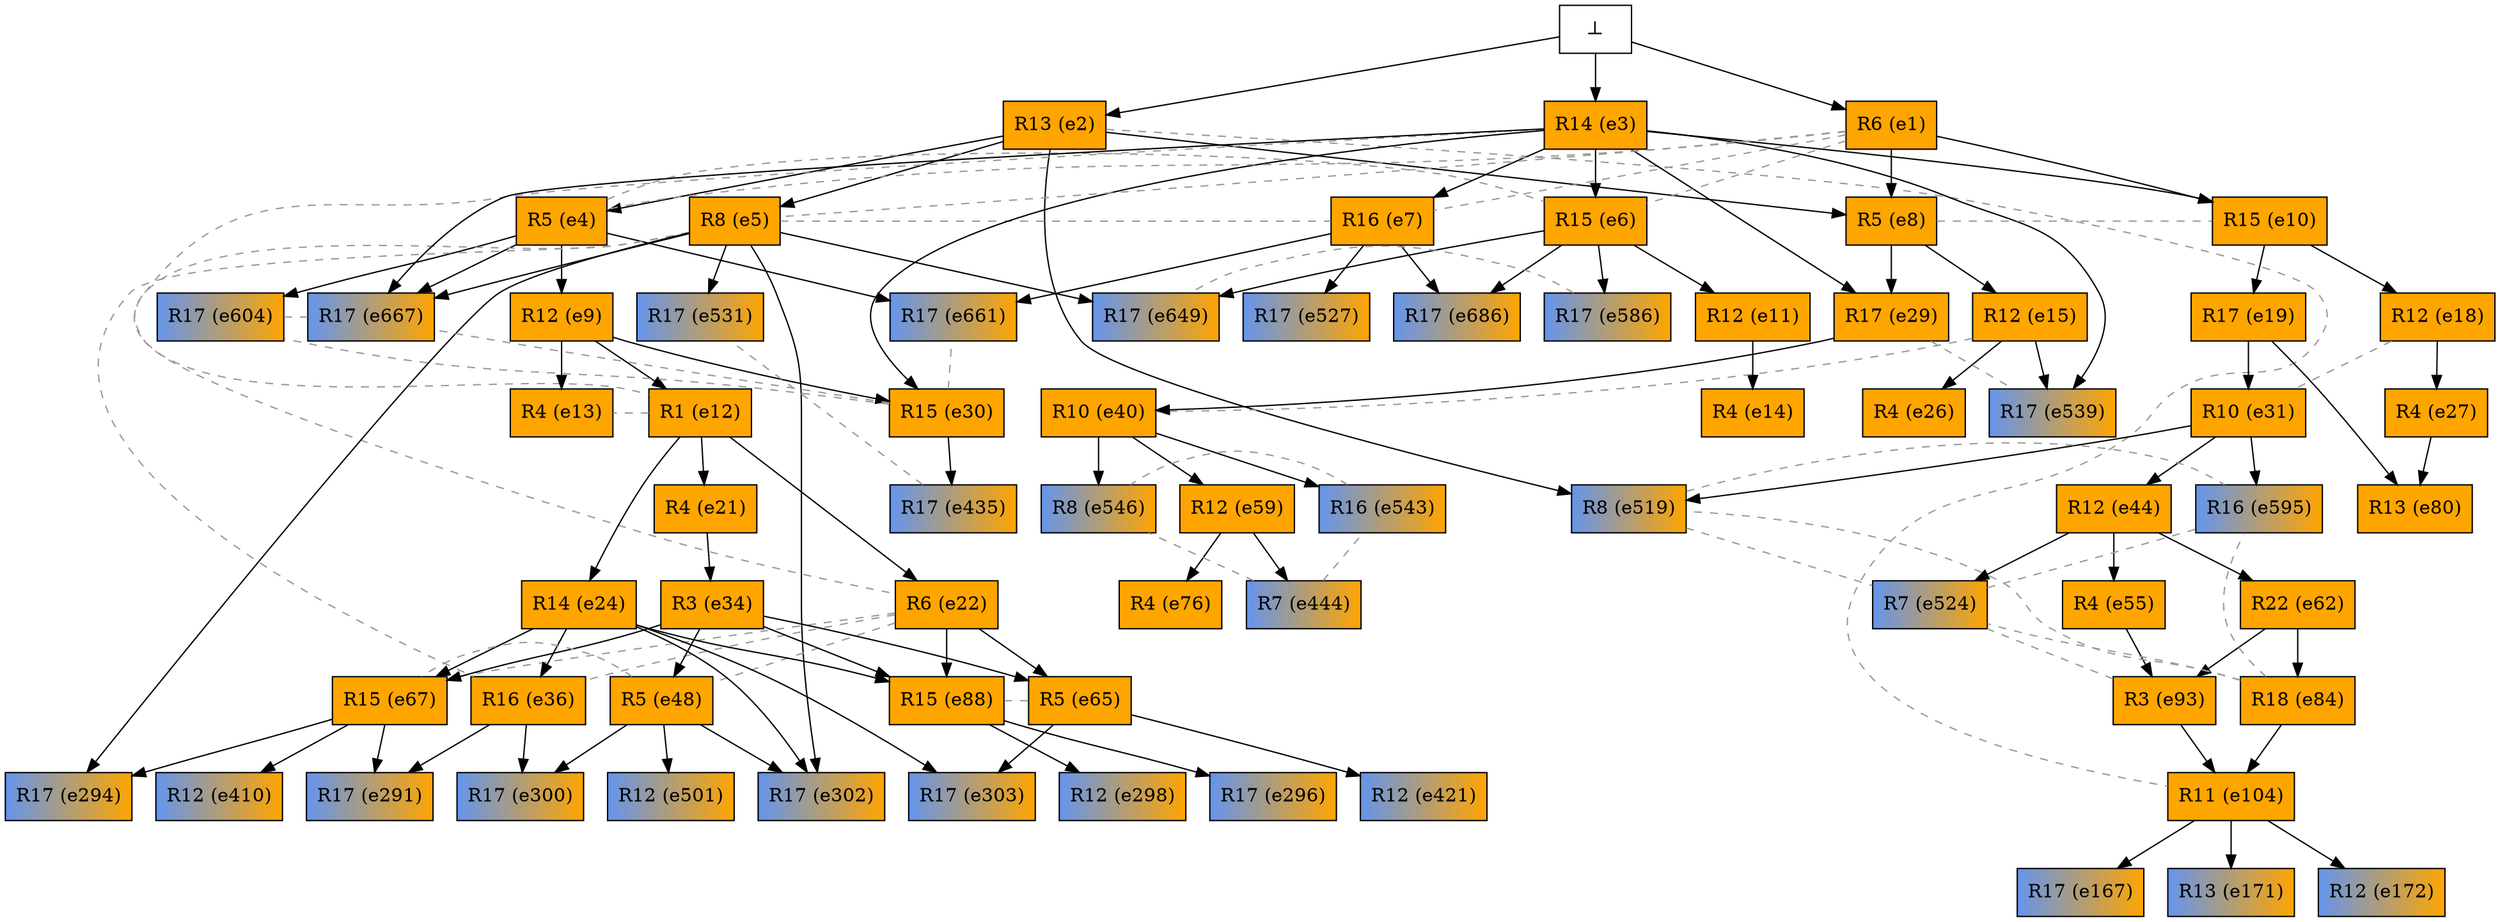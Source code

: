 digraph test {
  e2 -> e4;
  e2 -> e5;
  e3 -> e6;
  e3 -> e7;
  e1 -> e8;
  e2 -> e8;
  e4 -> e9;
  e1 -> e10;
  e3 -> e10;
  e6 -> e11;
  e9 -> e12;
  e9 -> e13;
  e11 -> e14;
  e8 -> e15;
  e10 -> e18;
  e10 -> e19;
  e12 -> e21;
  e12 -> e22;
  e12 -> e24;
  e15 -> e26;
  e18 -> e27;
  e3 -> e29;
  e8 -> e29;
  e3 -> e30;
  e9 -> e30;
  e19 -> e31;
  e21 -> e34;
  e24 -> e36;
  e29 -> e40;
  e31 -> e44;
  e34 -> e48;
  e44 -> e55;
  e40 -> e59;
  e44 -> e62;
  e22 -> e65;
  e34 -> e65;
  e24 -> e67;
  e34 -> e67;
  e59 -> e76;
  e19 -> e80;
  e27 -> e80;
  e62 -> e84;
  e22 -> e88;
  e24 -> e88;
  e34 -> e88;
  e55 -> e93;
  e62 -> e93;
  e84 -> e104;
  e93 -> e104;
  e104 -> e167;
  e104 -> e171;
  e104 -> e172;
  e36 -> e291;
  e67 -> e291;
  e5 -> e294;
  e67 -> e294;
  e88 -> e296;
  e88 -> e298;
  e36 -> e300;
  e48 -> e300;
  e5 -> e302;
  e24 -> e302;
  e48 -> e302;
  e24 -> e303;
  e65 -> e303;
  e67 -> e410;
  e65 -> e421;
  e30 -> e435;
  e59 -> e444;
  e48 -> e501;
  e2 -> e519;
  e31 -> e519;
  e44 -> e524;
  e7 -> e527;
  e5 -> e531;
  e3 -> e539;
  e15 -> e539;
  e40 -> e543;
  e40 -> e546;
  e6 -> e586;
  e31 -> e595;
  e4 -> e604;
  e5 -> e649;
  e6 -> e649;
  e4 -> e661;
  e7 -> e661;
  e3 -> e667;
  e4 -> e667;
  e5 -> e667;
  e6 -> e686;
  e7 -> e686;
  e0 -> e1;
  e0 -> e2;
  e0 -> e3;

//conflicts
  e1 -> e4 [arrowhead=none color=gray60 style=dashed constraint=false];
  e1 -> e5 [arrowhead=none color=gray60 style=dashed constraint=false];
  e1 -> e6 [arrowhead=none color=gray60 style=dashed constraint=false];
  e1 -> e7 [arrowhead=none color=gray60 style=dashed constraint=false];
  e2 -> e104 [arrowhead=none color=gray60 style=dashed constraint=false];
  e3 -> e12 [arrowhead=none color=gray60 style=dashed constraint=false];
  e4 -> e6 [arrowhead=none color=gray60 style=dashed constraint=false];
  e5 -> e7 [arrowhead=none color=gray60 style=dashed constraint=false];
  e5 -> e22 [arrowhead=none color=gray60 style=dashed constraint=false];
  e5 -> e36 [arrowhead=none color=gray60 style=dashed constraint=false];
  e8 -> e10 [arrowhead=none color=gray60 style=dashed constraint=false];
  e12 -> e13 [arrowhead=none color=gray60 style=dashed constraint=false];
  e15 -> e40 [arrowhead=none color=gray60 style=dashed constraint=false];
  e18 -> e31 [arrowhead=none color=gray60 style=dashed constraint=false];
  e22 -> e36 [arrowhead=none color=gray60 style=dashed constraint=false];
  e22 -> e48 [arrowhead=none color=gray60 style=dashed constraint=false];
  e22 -> e67 [arrowhead=none color=gray60 style=dashed constraint=false];
  e29 -> e539 [arrowhead=none color=gray60 style=dashed constraint=false];
  e30 -> e604 [arrowhead=none color=gray60 style=dashed constraint=false];
  e30 -> e661 [arrowhead=none color=gray60 style=dashed constraint=false];
  e30 -> e667 [arrowhead=none color=gray60 style=dashed constraint=false];
  e48 -> e67 [arrowhead=none color=gray60 style=dashed constraint=false];
  e65 -> e88 [arrowhead=none color=gray60 style=dashed constraint=false];
  e84 -> e519 [arrowhead=none color=gray60 style=dashed constraint=false];
  e84 -> e524 [arrowhead=none color=gray60 style=dashed constraint=false];
  e84 -> e595 [arrowhead=none color=gray60 style=dashed constraint=false];
  e93 -> e524 [arrowhead=none color=gray60 style=dashed constraint=false];
  e435 -> e531 [arrowhead=none color=gray60 style=dashed constraint=false];
  e444 -> e543 [arrowhead=none color=gray60 style=dashed constraint=false];
  e444 -> e546 [arrowhead=none color=gray60 style=dashed constraint=false];
  e519 -> e524 [arrowhead=none color=gray60 style=dashed constraint=false];
  e519 -> e595 [arrowhead=none color=gray60 style=dashed constraint=false];
  e524 -> e595 [arrowhead=none color=gray60 style=dashed constraint=false];
  e543 -> e546 [arrowhead=none color=gray60 style=dashed constraint=false];
  e586 -> e649 [arrowhead=none color=gray60 style=dashed constraint=false];
  e604 -> e667 [arrowhead=none color=gray60 style=dashed constraint=false];

  e1 [color="black" fillcolor="orange:orange" label="R6 (e1)" shape=box style=filled];
  e2 [color="black" fillcolor="orange:orange" label="R13 (e2)" shape=box style=filled];
  e3 [color="black" fillcolor="orange:orange" label="R14 (e3)" shape=box style=filled];
  e4 [color="black" fillcolor="orange:orange" label="R5 (e4)" shape=box style=filled];
  e5 [color="black" fillcolor="orange:orange" label="R8 (e5)" shape=box style=filled];
  e6 [color="black" fillcolor="orange:orange" label="R15 (e6)" shape=box style=filled];
  e7 [color="black" fillcolor="orange:orange" label="R16 (e7)" shape=box style=filled];
  e8 [color="black" fillcolor="orange:orange" label="R5 (e8)" shape=box style=filled];
  e9 [color="black" fillcolor="orange:orange" label="R12 (e9)" shape=box style=filled];
  e10 [color="black" fillcolor="orange:orange" label="R15 (e10)" shape=box style=filled];
  e11 [color="black" fillcolor="orange:orange" label="R12 (e11)" shape=box style=filled];
  e12 [color="black" fillcolor="orange:orange" label="R1 (e12)" shape=box style=filled];
  e13 [color="black" fillcolor="orange:orange" label="R4 (e13)" shape=box style=filled];
  e14 [color="black" fillcolor="orange:orange" label="R4 (e14)" shape=box style=filled];
  e15 [color="black" fillcolor="orange:orange" label="R12 (e15)" shape=box style=filled];
  e18 [color="black" fillcolor="orange:orange" label="R12 (e18)" shape=box style=filled];
  e19 [color="black" fillcolor="orange:orange" label="R17 (e19)" shape=box style=filled];
  e21 [color="black" fillcolor="orange:orange" label="R4 (e21)" shape=box style=filled];
  e22 [color="black" fillcolor="orange:orange" label="R6 (e22)" shape=box style=filled];
  e24 [color="black" fillcolor="orange:orange" label="R14 (e24)" shape=box style=filled];
  e26 [color="black" fillcolor="orange:orange" label="R4 (e26)" shape=box style=filled];
  e27 [color="black" fillcolor="orange:orange" label="R4 (e27)" shape=box style=filled];
  e29 [color="black" fillcolor="orange:orange" label="R17 (e29)" shape=box style=filled];
  e30 [color="black" fillcolor="orange:orange" label="R15 (e30)" shape=box style=filled];
  e31 [color="black" fillcolor="orange:orange" label="R10 (e31)" shape=box style=filled];
  e34 [color="black" fillcolor="orange:orange" label="R3 (e34)" shape=box style=filled];
  e36 [color="black" fillcolor="orange:orange" label="R16 (e36)" shape=box style=filled];
  e40 [color="black" fillcolor="orange:orange" label="R10 (e40)" shape=box style=filled];
  e44 [color="black" fillcolor="orange:orange" label="R12 (e44)" shape=box style=filled];
  e48 [color="black" fillcolor="orange:orange" label="R5 (e48)" shape=box style=filled];
  e55 [color="black" fillcolor="orange:orange" label="R4 (e55)" shape=box style=filled];
  e59 [color="black" fillcolor="orange:orange" label="R12 (e59)" shape=box style=filled];
  e62 [color="black" fillcolor="orange:orange" label="R22 (e62)" shape=box style=filled];
  e65 [color="black" fillcolor="orange:orange" label="R5 (e65)" shape=box style=filled];
  e67 [color="black" fillcolor="orange:orange" label="R15 (e67)" shape=box style=filled];
  e76 [color="black" fillcolor="orange:orange" label="R4 (e76)" shape=box style=filled];
  e80 [color="black" fillcolor="orange:orange" label="R13 (e80)" shape=box style=filled];
  e84 [color="black" fillcolor="orange:orange" label="R18 (e84)" shape=box style=filled];
  e88 [color="black" fillcolor="orange:orange" label="R15 (e88)" shape=box style=filled];
  e93 [color="black" fillcolor="orange:orange" label="R3 (e93)" shape=box style=filled];
  e104 [color="black" fillcolor="orange:orange" label="R11 (e104)" shape=box style=filled];
  e167 [color="black" fillcolor="cornflowerblue:orange" label="R17 (e167)" shape=box style=filled];
  e171 [color="black" fillcolor="cornflowerblue:orange" label="R13 (e171)" shape=box style=filled];
  e172 [color="black" fillcolor="cornflowerblue:orange" label="R12 (e172)" shape=box style=filled];
  e291 [color="black" fillcolor="cornflowerblue:orange" label="R17 (e291)" shape=box style=filled];
  e294 [color="black" fillcolor="cornflowerblue:orange" label="R17 (e294)" shape=box style=filled];
  e296 [color="black" fillcolor="cornflowerblue:orange" label="R17 (e296)" shape=box style=filled];
  e298 [color="black" fillcolor="cornflowerblue:orange" label="R12 (e298)" shape=box style=filled];
  e300 [color="black" fillcolor="cornflowerblue:orange" label="R17 (e300)" shape=box style=filled];
  e302 [color="black" fillcolor="cornflowerblue:orange" label="R17 (e302)" shape=box style=filled];
  e303 [color="black" fillcolor="cornflowerblue:orange" label="R17 (e303)" shape=box style=filled];
  e410 [color="black" fillcolor="cornflowerblue:orange" label="R12 (e410)" shape=box style=filled];
  e421 [color="black" fillcolor="cornflowerblue:orange" label="R12 (e421)" shape=box style=filled];
  e435 [color="black" fillcolor="cornflowerblue:orange" label="R17 (e435)" shape=box style=filled];
  e444 [color="black" fillcolor="cornflowerblue:orange" label="R7 (e444)" shape=box style=filled];
  e501 [color="black" fillcolor="cornflowerblue:orange" label="R12 (e501)" shape=box style=filled];
  e519 [color="black" fillcolor="cornflowerblue:orange" label="R8 (e519)" shape=box style=filled];
  e524 [color="black" fillcolor="cornflowerblue:orange" label="R7 (e524)" shape=box style=filled];
  e527 [color="black" fillcolor="cornflowerblue:orange" label="R17 (e527)" shape=box style=filled];
  e531 [color="black" fillcolor="cornflowerblue:orange" label="R17 (e531)" shape=box style=filled];
  e539 [color="black" fillcolor="cornflowerblue:orange" label="R17 (e539)" shape=box style=filled];
  e543 [color="black" fillcolor="cornflowerblue:orange" label="R16 (e543)" shape=box style=filled];
  e546 [color="black" fillcolor="cornflowerblue:orange" label="R8 (e546)" shape=box style=filled];
  e586 [color="black" fillcolor="cornflowerblue:orange" label="R17 (e586)" shape=box style=filled];
  e595 [color="black" fillcolor="cornflowerblue:orange" label="R16 (e595)" shape=box style=filled];
  e604 [color="black" fillcolor="cornflowerblue:orange" label="R17 (e604)" shape=box style=filled];
  e649 [color="black" fillcolor="cornflowerblue:orange" label="R17 (e649)" shape=box style=filled];
  e661 [color="black" fillcolor="cornflowerblue:orange" label="R17 (e661)" shape=box style=filled];
  e667 [color="black" fillcolor="cornflowerblue:orange" label="R17 (e667)" shape=box style=filled];
  e686 [color="black" fillcolor="cornflowerblue:orange" label="R17 (e686)" shape=box style=filled];
  e0 [fillcolor="white" label="⊥" shape=box style=filled];
}
